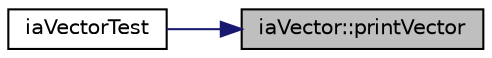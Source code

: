 digraph "iaVector::printVector"
{
 // LATEX_PDF_SIZE
  edge [fontname="Helvetica",fontsize="10",labelfontname="Helvetica",labelfontsize="10"];
  node [fontname="Helvetica",fontsize="10",shape=record];
  rankdir="RL";
  Node1 [label="iaVector::printVector",height=0.2,width=0.4,color="black", fillcolor="grey75", style="filled", fontcolor="black",tooltip=" "];
  Node1 -> Node2 [dir="back",color="midnightblue",fontsize="10",style="solid",fontname="Helvetica"];
  Node2 [label="iaVectorTest",height=0.2,width=0.4,color="black", fillcolor="white", style="filled",URL="$tests_8h.html#a3a95f4fbd646c7c5affa7154b0afabf8",tooltip=" "];
}
